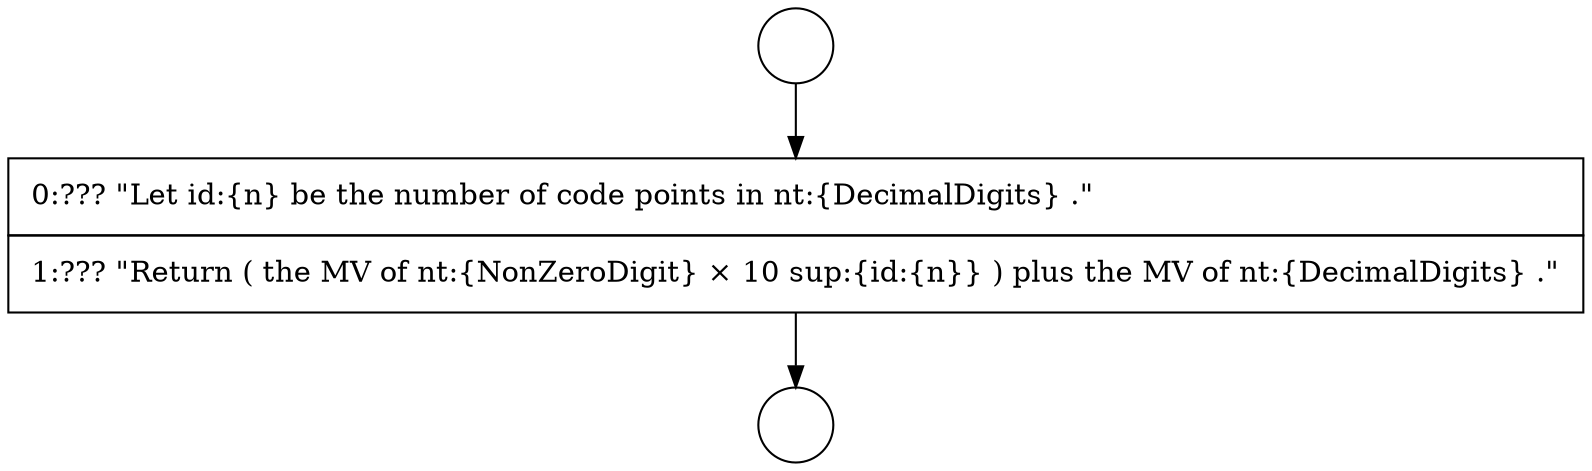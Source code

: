 digraph {
  node12878 [shape=circle label=" " color="black" fillcolor="white" style=filled]
  node12880 [shape=none, margin=0, label=<<font color="black">
    <table border="0" cellborder="1" cellspacing="0" cellpadding="10">
      <tr><td align="left">0:??? &quot;Let id:{n} be the number of code points in nt:{DecimalDigits} .&quot;</td></tr>
      <tr><td align="left">1:??? &quot;Return ( the MV of nt:{NonZeroDigit} &times; 10 sup:{id:{n}} ) plus the MV of nt:{DecimalDigits} .&quot;</td></tr>
    </table>
  </font>> color="black" fillcolor="white" style=filled]
  node12879 [shape=circle label=" " color="black" fillcolor="white" style=filled]
  node12878 -> node12880 [ color="black"]
  node12880 -> node12879 [ color="black"]
}
